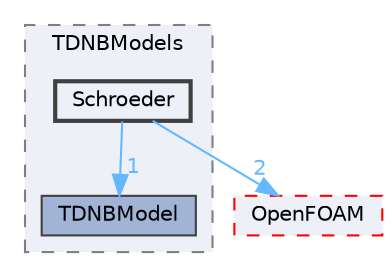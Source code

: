 digraph "src/phaseSystemModels/reactingEuler/multiphaseSystem/derivedFvPatchFields/wallBoilingSubModels/TDNBModels/Schroeder"
{
 // LATEX_PDF_SIZE
  bgcolor="transparent";
  edge [fontname=Helvetica,fontsize=10,labelfontname=Helvetica,labelfontsize=10];
  node [fontname=Helvetica,fontsize=10,shape=box,height=0.2,width=0.4];
  compound=true
  subgraph clusterdir_252f59873865085b95ba21e67e9821ed {
    graph [ bgcolor="#edf0f7", pencolor="grey50", label="TDNBModels", fontname=Helvetica,fontsize=10 style="filled,dashed", URL="dir_252f59873865085b95ba21e67e9821ed.html",tooltip=""]
  dir_d05f12832f058086351ca735f9add3fc [label="TDNBModel", fillcolor="#a2b4d6", color="grey25", style="filled", URL="dir_d05f12832f058086351ca735f9add3fc.html",tooltip=""];
  dir_9998565ee436a07b0ef5e6ad15e737b7 [label="Schroeder", fillcolor="#edf0f7", color="grey25", style="filled,bold", URL="dir_9998565ee436a07b0ef5e6ad15e737b7.html",tooltip=""];
  }
  dir_c5473ff19b20e6ec4dfe5c310b3778a8 [label="OpenFOAM", fillcolor="#edf0f7", color="red", style="filled,dashed", URL="dir_c5473ff19b20e6ec4dfe5c310b3778a8.html",tooltip=""];
  dir_9998565ee436a07b0ef5e6ad15e737b7->dir_c5473ff19b20e6ec4dfe5c310b3778a8 [headlabel="2", labeldistance=1.5 headhref="dir_003440_002695.html" href="dir_003440_002695.html" color="steelblue1" fontcolor="steelblue1"];
  dir_9998565ee436a07b0ef5e6ad15e737b7->dir_d05f12832f058086351ca735f9add3fc [headlabel="1", labeldistance=1.5 headhref="dir_003440_003965.html" href="dir_003440_003965.html" color="steelblue1" fontcolor="steelblue1"];
}
